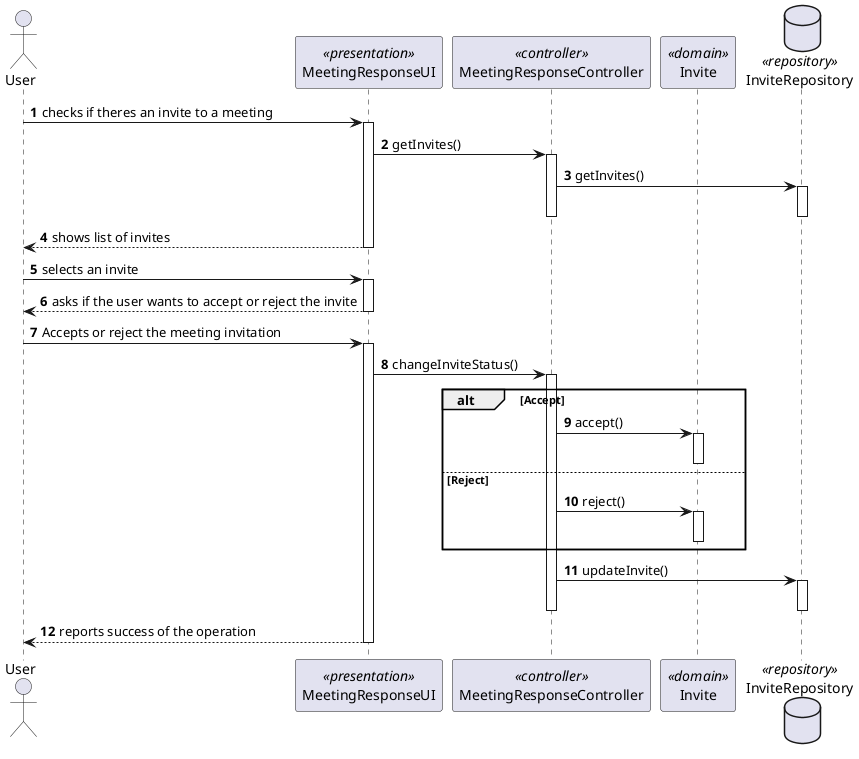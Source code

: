 @startuml US4003_SD
autonumber

actor "User" as U

participant "MeetingResponseUI" as UI <<presentation>>
participant "MeetingResponseController" as CTRL <<controller>>
participant "Invite" as INV <<domain>>

database InviteRepository as IR <<repository>>

U -> UI : checks if theres an invite to a meeting
activate UI

UI -> CTRL : getInvites()
activate CTRL

CTRL -> IR : getInvites()
activate IR
deactivate IR

deactivate CTRL

UI --> U : shows list of invites
deactivate UI

U -> UI : selects an invite
activate UI

UI --> U : asks if the user wants to accept or reject the invite
deactivate UI

U -> UI : Accepts or reject the meeting invitation
activate UI

UI -> CTRL : changeInviteStatus()
activate CTRL

alt Accept
    CTRL -> INV : accept()
    activate INV
    deactivate INV
else Reject
    CTRL -> INV : reject()
    activate INV
    deactivate INV
end

CTRL -> IR : updateInvite()
activate IR
deactivate IR

deactivate CTRL

UI --> U : reports success of the operation
deactivate UI




@enduml
